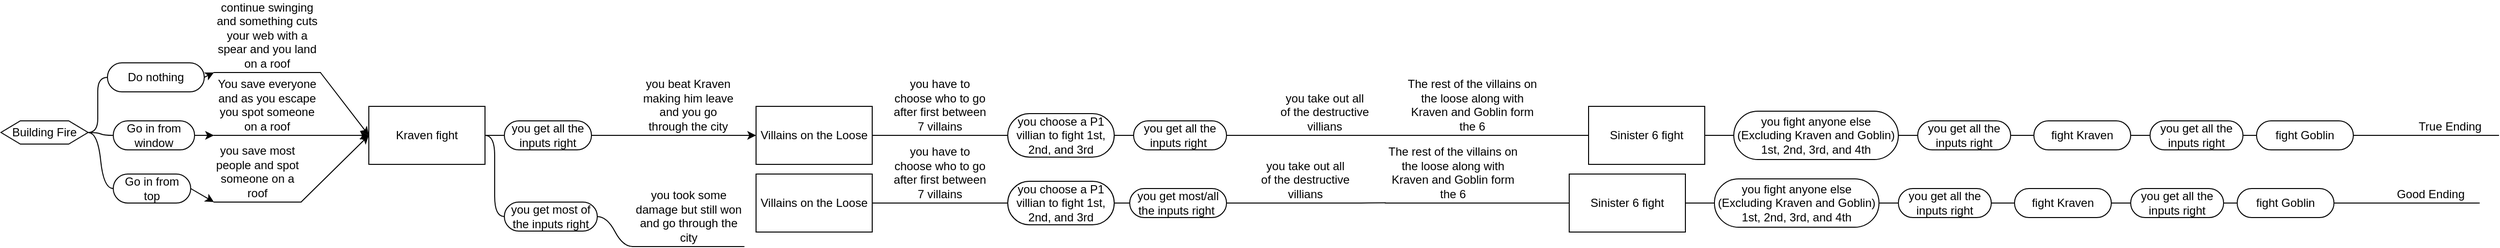 <mxfile version="18.0.1" type="github">
  <diagram id="C5RBs43oDa-KdzZeNtuy" name="Page-1">
    <mxGraphModel dx="1497" dy="316" grid="1" gridSize="10" guides="1" tooltips="1" connect="1" arrows="1" fold="1" page="1" pageScale="1" pageWidth="5000" pageHeight="500" math="0" shadow="0">
      <root>
        <mxCell id="WIyWlLk6GJQsqaUBKTNV-0" />
        <mxCell id="WIyWlLk6GJQsqaUBKTNV-1" parent="WIyWlLk6GJQsqaUBKTNV-0" />
        <mxCell id="rfu-AUAui71PsU8ORFb6-0" value="Building Fire" style="shape=hexagon;perimeter=hexagonPerimeter2;whiteSpace=wrap;html=1;fixedSize=1;" parent="WIyWlLk6GJQsqaUBKTNV-1" vertex="1">
          <mxGeometry y="750" width="90" height="24" as="geometry" />
        </mxCell>
        <mxCell id="rfu-AUAui71PsU8ORFb6-26" value="" style="edgeStyle=none;rounded=0;orthogonalLoop=1;jettySize=auto;html=1;exitX=1;exitY=0.5;exitDx=0;exitDy=0;" parent="WIyWlLk6GJQsqaUBKTNV-1" source="rfu-AUAui71PsU8ORFb6-48" target="rfu-AUAui71PsU8ORFb6-25" edge="1">
          <mxGeometry relative="1" as="geometry">
            <mxPoint x="205.048" y="699.714" as="sourcePoint" />
          </mxGeometry>
        </mxCell>
        <mxCell id="rfu-AUAui71PsU8ORFb6-40" style="edgeStyle=none;rounded=0;orthogonalLoop=1;jettySize=auto;html=1;exitX=1;exitY=1;exitDx=0;exitDy=0;entryX=0;entryY=0.5;entryDx=0;entryDy=0;" parent="WIyWlLk6GJQsqaUBKTNV-1" source="rfu-AUAui71PsU8ORFb6-25" target="rfu-AUAui71PsU8ORFb6-37" edge="1">
          <mxGeometry relative="1" as="geometry" />
        </mxCell>
        <mxCell id="rfu-AUAui71PsU8ORFb6-25" value="continue swinging and something cuts your web with a spear and you land on a roof" style="whiteSpace=wrap;html=1;shape=partialRectangle;top=0;left=0;bottom=1;right=0;points=[[0,1],[1,1]];fillColor=none;align=center;verticalAlign=bottom;routingCenterY=0.5;snapToPoint=1;recursiveResize=0;autosize=1;treeFolding=1;treeMoving=1;newEdgeStyle={&quot;edgeStyle&quot;:&quot;entityRelationEdgeStyle&quot;,&quot;startArrow&quot;:&quot;none&quot;,&quot;endArrow&quot;:&quot;none&quot;,&quot;segment&quot;:10,&quot;curved&quot;:1};" parent="WIyWlLk6GJQsqaUBKTNV-1" vertex="1">
          <mxGeometry x="220" y="630" width="110" height="70" as="geometry" />
        </mxCell>
        <mxCell id="rfu-AUAui71PsU8ORFb6-36" value="" style="edgeStyle=none;rounded=0;orthogonalLoop=1;jettySize=auto;html=1;entryX=0;entryY=0.5;entryDx=0;entryDy=0;" parent="WIyWlLk6GJQsqaUBKTNV-1" source="rfu-AUAui71PsU8ORFb6-31" target="rfu-AUAui71PsU8ORFb6-37" edge="1">
          <mxGeometry relative="1" as="geometry">
            <mxPoint x="380" y="760" as="targetPoint" />
          </mxGeometry>
        </mxCell>
        <mxCell id="rfu-AUAui71PsU8ORFb6-31" value="You save everyone and as you escape you spot someone on a roof" style="whiteSpace=wrap;html=1;shape=partialRectangle;top=0;left=0;bottom=1;right=0;points=[[0,1],[1,1]];fillColor=none;align=center;verticalAlign=bottom;routingCenterY=0.5;snapToPoint=1;recursiveResize=0;autosize=1;treeFolding=1;treeMoving=1;newEdgeStyle={&quot;edgeStyle&quot;:&quot;entityRelationEdgeStyle&quot;,&quot;startArrow&quot;:&quot;none&quot;,&quot;endArrow&quot;:&quot;none&quot;,&quot;segment&quot;:10,&quot;curved&quot;:1};" parent="WIyWlLk6GJQsqaUBKTNV-1" vertex="1">
          <mxGeometry x="220" y="715" width="110" height="50" as="geometry" />
        </mxCell>
        <mxCell id="rfu-AUAui71PsU8ORFb6-41" style="edgeStyle=none;rounded=0;orthogonalLoop=1;jettySize=auto;html=1;exitX=1;exitY=1;exitDx=0;exitDy=0;entryX=0;entryY=0.5;entryDx=0;entryDy=0;" parent="WIyWlLk6GJQsqaUBKTNV-1" source="rfu-AUAui71PsU8ORFb6-33" target="rfu-AUAui71PsU8ORFb6-37" edge="1">
          <mxGeometry relative="1" as="geometry">
            <mxPoint x="370" y="760.0" as="targetPoint" />
          </mxGeometry>
        </mxCell>
        <mxCell id="rfu-AUAui71PsU8ORFb6-33" value="you save most people and spot someone on a roof" style="whiteSpace=wrap;html=1;shape=partialRectangle;top=0;left=0;bottom=1;right=0;points=[[0,1],[1,1]];fillColor=none;align=center;verticalAlign=bottom;routingCenterY=0.5;snapToPoint=1;recursiveResize=0;autosize=1;treeFolding=1;treeMoving=1;newEdgeStyle={&quot;edgeStyle&quot;:&quot;entityRelationEdgeStyle&quot;,&quot;startArrow&quot;:&quot;none&quot;,&quot;endArrow&quot;:&quot;none&quot;,&quot;segment&quot;:10,&quot;curved&quot;:1};" parent="WIyWlLk6GJQsqaUBKTNV-1" vertex="1">
          <mxGeometry x="220" y="774" width="90" height="60" as="geometry" />
        </mxCell>
        <mxCell id="rfu-AUAui71PsU8ORFb6-37" value="Kraven fight" style="rounded=0;whiteSpace=wrap;html=1;" parent="WIyWlLk6GJQsqaUBKTNV-1" vertex="1">
          <mxGeometry x="380" y="735" width="120" height="60" as="geometry" />
        </mxCell>
        <mxCell id="rfu-AUAui71PsU8ORFb6-48" value="Do nothing" style="whiteSpace=wrap;html=1;rounded=1;arcSize=50;align=center;verticalAlign=middle;strokeWidth=1;autosize=1;spacing=4;treeFolding=1;treeMoving=1;newEdgeStyle={&quot;edgeStyle&quot;:&quot;entityRelationEdgeStyle&quot;,&quot;startArrow&quot;:&quot;none&quot;,&quot;endArrow&quot;:&quot;none&quot;,&quot;segment&quot;:10,&quot;curved&quot;:1};" parent="WIyWlLk6GJQsqaUBKTNV-1" vertex="1">
          <mxGeometry x="110" y="690" width="100" height="30" as="geometry" />
        </mxCell>
        <mxCell id="rfu-AUAui71PsU8ORFb6-49" value="" style="edgeStyle=entityRelationEdgeStyle;startArrow=none;endArrow=none;segment=10;curved=1;rounded=0;exitX=1;exitY=0.5;exitDx=0;exitDy=0;" parent="WIyWlLk6GJQsqaUBKTNV-1" source="rfu-AUAui71PsU8ORFb6-0" target="rfu-AUAui71PsU8ORFb6-48" edge="1">
          <mxGeometry relative="1" as="geometry">
            <mxPoint x="100" y="760" as="sourcePoint" />
          </mxGeometry>
        </mxCell>
        <mxCell id="rfu-AUAui71PsU8ORFb6-52" style="edgeStyle=none;rounded=0;orthogonalLoop=1;jettySize=auto;html=1;exitX=1;exitY=0.5;exitDx=0;exitDy=0;entryX=0;entryY=1;entryDx=0;entryDy=0;" parent="WIyWlLk6GJQsqaUBKTNV-1" source="rfu-AUAui71PsU8ORFb6-50" target="rfu-AUAui71PsU8ORFb6-31" edge="1">
          <mxGeometry relative="1" as="geometry" />
        </mxCell>
        <mxCell id="rfu-AUAui71PsU8ORFb6-50" value="Go in from window" style="whiteSpace=wrap;html=1;rounded=1;arcSize=50;align=center;verticalAlign=middle;strokeWidth=1;autosize=1;spacing=4;treeFolding=1;treeMoving=1;newEdgeStyle={&quot;edgeStyle&quot;:&quot;entityRelationEdgeStyle&quot;,&quot;startArrow&quot;:&quot;none&quot;,&quot;endArrow&quot;:&quot;none&quot;,&quot;segment&quot;:10,&quot;curved&quot;:1};" parent="WIyWlLk6GJQsqaUBKTNV-1" vertex="1">
          <mxGeometry x="116" y="750" width="84" height="30" as="geometry" />
        </mxCell>
        <mxCell id="rfu-AUAui71PsU8ORFb6-51" value="" style="edgeStyle=entityRelationEdgeStyle;startArrow=none;endArrow=none;segment=10;curved=1;rounded=0;exitX=1;exitY=0.5;exitDx=0;exitDy=0;" parent="WIyWlLk6GJQsqaUBKTNV-1" source="rfu-AUAui71PsU8ORFb6-0" target="rfu-AUAui71PsU8ORFb6-50" edge="1">
          <mxGeometry relative="1" as="geometry">
            <mxPoint x="100" y="770" as="sourcePoint" />
          </mxGeometry>
        </mxCell>
        <mxCell id="rfu-AUAui71PsU8ORFb6-56" style="edgeStyle=none;rounded=0;orthogonalLoop=1;jettySize=auto;html=1;exitX=1;exitY=0.5;exitDx=0;exitDy=0;entryX=0;entryY=1;entryDx=0;entryDy=0;" parent="WIyWlLk6GJQsqaUBKTNV-1" source="rfu-AUAui71PsU8ORFb6-53" target="rfu-AUAui71PsU8ORFb6-33" edge="1">
          <mxGeometry relative="1" as="geometry" />
        </mxCell>
        <mxCell id="rfu-AUAui71PsU8ORFb6-53" value="Go in from top" style="whiteSpace=wrap;html=1;rounded=1;arcSize=50;align=center;verticalAlign=middle;strokeWidth=1;autosize=1;spacing=4;treeFolding=1;treeMoving=1;newEdgeStyle={&quot;edgeStyle&quot;:&quot;entityRelationEdgeStyle&quot;,&quot;startArrow&quot;:&quot;none&quot;,&quot;endArrow&quot;:&quot;none&quot;,&quot;segment&quot;:10,&quot;curved&quot;:1};" parent="WIyWlLk6GJQsqaUBKTNV-1" vertex="1">
          <mxGeometry x="116" y="805" width="80" height="30" as="geometry" />
        </mxCell>
        <mxCell id="rfu-AUAui71PsU8ORFb6-54" value="" style="edgeStyle=entityRelationEdgeStyle;startArrow=none;endArrow=none;segment=10;curved=1;rounded=0;exitX=1;exitY=0.5;exitDx=0;exitDy=0;" parent="WIyWlLk6GJQsqaUBKTNV-1" source="rfu-AUAui71PsU8ORFb6-0" target="rfu-AUAui71PsU8ORFb6-53" edge="1">
          <mxGeometry relative="1" as="geometry">
            <mxPoint x="90" y="840" as="sourcePoint" />
          </mxGeometry>
        </mxCell>
        <mxCell id="rfu-AUAui71PsU8ORFb6-57" value="you get all the inputs right" style="whiteSpace=wrap;html=1;rounded=1;arcSize=50;align=center;verticalAlign=middle;strokeWidth=1;autosize=1;spacing=4;treeFolding=1;treeMoving=1;newEdgeStyle={&quot;edgeStyle&quot;:&quot;entityRelationEdgeStyle&quot;,&quot;startArrow&quot;:&quot;none&quot;,&quot;endArrow&quot;:&quot;none&quot;,&quot;segment&quot;:10,&quot;curved&quot;:1};" parent="WIyWlLk6GJQsqaUBKTNV-1" vertex="1">
          <mxGeometry x="520" y="750" width="90" height="30" as="geometry" />
        </mxCell>
        <mxCell id="rfu-AUAui71PsU8ORFb6-58" value="" style="edgeStyle=entityRelationEdgeStyle;startArrow=none;endArrow=none;segment=10;curved=1;rounded=0;exitX=1;exitY=0.5;exitDx=0;exitDy=0;" parent="WIyWlLk6GJQsqaUBKTNV-1" source="rfu-AUAui71PsU8ORFb6-37" target="rfu-AUAui71PsU8ORFb6-57" edge="1">
          <mxGeometry relative="1" as="geometry">
            <mxPoint x="530" y="755" as="sourcePoint" />
          </mxGeometry>
        </mxCell>
        <mxCell id="rfu-AUAui71PsU8ORFb6-62" style="edgeStyle=none;rounded=0;orthogonalLoop=1;jettySize=auto;html=1;exitX=1;exitY=1;exitDx=0;exitDy=0;entryX=0;entryY=0.5;entryDx=0;entryDy=0;" parent="WIyWlLk6GJQsqaUBKTNV-1" source="rfu-AUAui71PsU8ORFb6-59" target="rfu-AUAui71PsU8ORFb6-61" edge="1">
          <mxGeometry relative="1" as="geometry" />
        </mxCell>
        <mxCell id="rfu-AUAui71PsU8ORFb6-59" value="you beat Kraven making him leave and you go through the city" style="whiteSpace=wrap;html=1;shape=partialRectangle;top=0;left=0;bottom=1;right=0;points=[[0,1],[1,1]];fillColor=none;align=center;verticalAlign=bottom;routingCenterY=0.5;snapToPoint=1;recursiveResize=0;autosize=1;treeFolding=1;treeMoving=1;newEdgeStyle={&quot;edgeStyle&quot;:&quot;entityRelationEdgeStyle&quot;,&quot;startArrow&quot;:&quot;none&quot;,&quot;endArrow&quot;:&quot;none&quot;,&quot;segment&quot;:10,&quot;curved&quot;:1};" parent="WIyWlLk6GJQsqaUBKTNV-1" vertex="1">
          <mxGeometry x="660" y="710" width="100" height="55" as="geometry" />
        </mxCell>
        <mxCell id="rfu-AUAui71PsU8ORFb6-60" value="" style="edgeStyle=entityRelationEdgeStyle;startArrow=none;endArrow=none;segment=10;curved=1;rounded=0;exitX=1;exitY=0.5;exitDx=0;exitDy=0;" parent="WIyWlLk6GJQsqaUBKTNV-1" source="rfu-AUAui71PsU8ORFb6-57" target="rfu-AUAui71PsU8ORFb6-59" edge="1">
          <mxGeometry relative="1" as="geometry">
            <mxPoint x="600.0" y="752.5" as="sourcePoint" />
          </mxGeometry>
        </mxCell>
        <mxCell id="rfu-AUAui71PsU8ORFb6-61" value="Villains on the Loose" style="rounded=0;whiteSpace=wrap;html=1;" parent="WIyWlLk6GJQsqaUBKTNV-1" vertex="1">
          <mxGeometry x="780" y="735" width="120" height="60" as="geometry" />
        </mxCell>
        <mxCell id="rfu-AUAui71PsU8ORFb6-69" value="you have to choose who to go after first between 7 villains" style="whiteSpace=wrap;html=1;shape=partialRectangle;top=0;left=0;bottom=1;right=0;points=[[0,1],[1,1]];fillColor=none;align=center;verticalAlign=bottom;routingCenterY=0.5;snapToPoint=1;recursiveResize=0;autosize=1;treeFolding=1;treeMoving=1;newEdgeStyle={&quot;edgeStyle&quot;:&quot;entityRelationEdgeStyle&quot;,&quot;startArrow&quot;:&quot;none&quot;,&quot;endArrow&quot;:&quot;none&quot;,&quot;segment&quot;:10,&quot;curved&quot;:1};" parent="WIyWlLk6GJQsqaUBKTNV-1" vertex="1">
          <mxGeometry x="920" y="745" width="100" height="20" as="geometry" />
        </mxCell>
        <mxCell id="rfu-AUAui71PsU8ORFb6-70" value="" style="edgeStyle=entityRelationEdgeStyle;startArrow=none;endArrow=none;segment=10;curved=1;rounded=0;exitX=1;exitY=0.5;exitDx=0;exitDy=0;" parent="WIyWlLk6GJQsqaUBKTNV-1" source="rfu-AUAui71PsU8ORFb6-61" target="rfu-AUAui71PsU8ORFb6-69" edge="1">
          <mxGeometry relative="1" as="geometry">
            <mxPoint x="920" y="774" as="sourcePoint" />
          </mxGeometry>
        </mxCell>
        <mxCell id="BueyhhjLLdr9ve4zT7Hy-0" value="you choose a P1 villian to fight 1st, 2nd, and 3rd" style="whiteSpace=wrap;html=1;rounded=1;arcSize=50;align=center;verticalAlign=middle;strokeWidth=1;autosize=1;spacing=4;treeFolding=1;treeMoving=1;newEdgeStyle={&quot;edgeStyle&quot;:&quot;entityRelationEdgeStyle&quot;,&quot;startArrow&quot;:&quot;none&quot;,&quot;endArrow&quot;:&quot;none&quot;,&quot;segment&quot;:10,&quot;curved&quot;:1};" vertex="1" parent="WIyWlLk6GJQsqaUBKTNV-1">
          <mxGeometry x="1040" y="742.5" width="110" height="45" as="geometry" />
        </mxCell>
        <mxCell id="BueyhhjLLdr9ve4zT7Hy-1" value="" style="edgeStyle=entityRelationEdgeStyle;startArrow=none;endArrow=none;segment=10;curved=1;rounded=0;exitX=1;exitY=1;exitDx=0;exitDy=0;" edge="1" target="BueyhhjLLdr9ve4zT7Hy-0" parent="WIyWlLk6GJQsqaUBKTNV-1" source="rfu-AUAui71PsU8ORFb6-69">
          <mxGeometry relative="1" as="geometry">
            <mxPoint x="1040" y="765" as="sourcePoint" />
          </mxGeometry>
        </mxCell>
        <mxCell id="BueyhhjLLdr9ve4zT7Hy-2" value="you get all the inputs right&amp;nbsp;" style="whiteSpace=wrap;html=1;rounded=1;arcSize=50;align=center;verticalAlign=middle;strokeWidth=1;autosize=1;spacing=4;treeFolding=1;treeMoving=1;newEdgeStyle={&quot;edgeStyle&quot;:&quot;entityRelationEdgeStyle&quot;,&quot;startArrow&quot;:&quot;none&quot;,&quot;endArrow&quot;:&quot;none&quot;,&quot;segment&quot;:10,&quot;curved&quot;:1};" vertex="1" parent="WIyWlLk6GJQsqaUBKTNV-1">
          <mxGeometry x="1170" y="750" width="96" height="30" as="geometry" />
        </mxCell>
        <mxCell id="BueyhhjLLdr9ve4zT7Hy-3" value="" style="edgeStyle=entityRelationEdgeStyle;startArrow=none;endArrow=none;segment=10;curved=1;rounded=0;exitX=1;exitY=0.5;exitDx=0;exitDy=0;" edge="1" target="BueyhhjLLdr9ve4zT7Hy-2" parent="WIyWlLk6GJQsqaUBKTNV-1" source="BueyhhjLLdr9ve4zT7Hy-0">
          <mxGeometry relative="1" as="geometry">
            <mxPoint x="1290" y="800" as="sourcePoint" />
          </mxGeometry>
        </mxCell>
        <mxCell id="BueyhhjLLdr9ve4zT7Hy-13" value="you take out all of the destructive villians" style="whiteSpace=wrap;html=1;shape=partialRectangle;top=0;left=0;bottom=1;right=0;points=[[0,1],[1,1]];fillColor=none;align=center;verticalAlign=bottom;routingCenterY=0.5;snapToPoint=1;recursiveResize=0;autosize=1;treeFolding=1;treeMoving=1;newEdgeStyle={&quot;edgeStyle&quot;:&quot;entityRelationEdgeStyle&quot;,&quot;startArrow&quot;:&quot;none&quot;,&quot;endArrow&quot;:&quot;none&quot;,&quot;segment&quot;:10,&quot;curved&quot;:1};" vertex="1" parent="WIyWlLk6GJQsqaUBKTNV-1">
          <mxGeometry x="1320" y="745" width="95" height="20" as="geometry" />
        </mxCell>
        <mxCell id="BueyhhjLLdr9ve4zT7Hy-14" value="" style="edgeStyle=entityRelationEdgeStyle;startArrow=none;endArrow=none;segment=10;curved=1;rounded=0;exitX=1;exitY=0.5;exitDx=0;exitDy=0;" edge="1" target="BueyhhjLLdr9ve4zT7Hy-13" parent="WIyWlLk6GJQsqaUBKTNV-1" source="BueyhhjLLdr9ve4zT7Hy-2">
          <mxGeometry relative="1" as="geometry">
            <mxPoint x="1746" y="765" as="sourcePoint" />
          </mxGeometry>
        </mxCell>
        <mxCell id="BueyhhjLLdr9ve4zT7Hy-24" value="Sinister 6 fight" style="rounded=0;whiteSpace=wrap;html=1;" vertex="1" parent="WIyWlLk6GJQsqaUBKTNV-1">
          <mxGeometry x="1640" y="735" width="120" height="60" as="geometry" />
        </mxCell>
        <mxCell id="BueyhhjLLdr9ve4zT7Hy-25" value="The rest of the villains on the loose along with Kraven and Goblin form the 6" style="whiteSpace=wrap;html=1;shape=partialRectangle;top=0;left=0;bottom=1;right=0;points=[[0,1],[1,1]];fillColor=none;align=center;verticalAlign=bottom;routingCenterY=0.5;snapToPoint=1;recursiveResize=0;autosize=1;treeFolding=1;treeMoving=1;newEdgeStyle={&quot;edgeStyle&quot;:&quot;entityRelationEdgeStyle&quot;,&quot;startArrow&quot;:&quot;none&quot;,&quot;endArrow&quot;:&quot;none&quot;,&quot;segment&quot;:10,&quot;curved&quot;:1};" vertex="1" parent="WIyWlLk6GJQsqaUBKTNV-1">
          <mxGeometry x="1450" y="705" width="140" height="60" as="geometry" />
        </mxCell>
        <mxCell id="BueyhhjLLdr9ve4zT7Hy-26" value="" style="edgeStyle=entityRelationEdgeStyle;startArrow=none;endArrow=none;segment=10;curved=1;rounded=0;exitX=1;exitY=1;exitDx=0;exitDy=0;" edge="1" target="BueyhhjLLdr9ve4zT7Hy-25" parent="WIyWlLk6GJQsqaUBKTNV-1" source="BueyhhjLLdr9ve4zT7Hy-13">
          <mxGeometry relative="1" as="geometry">
            <mxPoint x="1890" y="760" as="sourcePoint" />
          </mxGeometry>
        </mxCell>
        <mxCell id="BueyhhjLLdr9ve4zT7Hy-29" value="" style="endArrow=none;html=1;rounded=0;exitX=1;exitY=1;exitDx=0;exitDy=0;entryX=0;entryY=0.5;entryDx=0;entryDy=0;" edge="1" parent="WIyWlLk6GJQsqaUBKTNV-1" source="BueyhhjLLdr9ve4zT7Hy-25" target="BueyhhjLLdr9ve4zT7Hy-24">
          <mxGeometry width="50" height="50" relative="1" as="geometry">
            <mxPoint x="2050" y="780" as="sourcePoint" />
            <mxPoint x="2100" y="730" as="targetPoint" />
          </mxGeometry>
        </mxCell>
        <mxCell id="BueyhhjLLdr9ve4zT7Hy-59" value="you get most of the inputs right" style="whiteSpace=wrap;html=1;rounded=1;arcSize=50;align=center;verticalAlign=middle;strokeWidth=1;autosize=1;spacing=4;treeFolding=1;treeMoving=1;newEdgeStyle={&quot;edgeStyle&quot;:&quot;entityRelationEdgeStyle&quot;,&quot;startArrow&quot;:&quot;none&quot;,&quot;endArrow&quot;:&quot;none&quot;,&quot;segment&quot;:10,&quot;curved&quot;:1};" vertex="1" parent="WIyWlLk6GJQsqaUBKTNV-1">
          <mxGeometry x="520" y="834" width="96" height="30" as="geometry" />
        </mxCell>
        <mxCell id="BueyhhjLLdr9ve4zT7Hy-60" value="" style="edgeStyle=entityRelationEdgeStyle;startArrow=none;endArrow=none;segment=10;curved=1;rounded=0;exitX=1;exitY=0.5;exitDx=0;exitDy=0;" edge="1" target="BueyhhjLLdr9ve4zT7Hy-59" parent="WIyWlLk6GJQsqaUBKTNV-1" source="rfu-AUAui71PsU8ORFb6-37">
          <mxGeometry relative="1" as="geometry">
            <mxPoint x="420" y="910" as="sourcePoint" />
          </mxGeometry>
        </mxCell>
        <mxCell id="BueyhhjLLdr9ve4zT7Hy-61" value="you took some damage but still won and go through the city" style="whiteSpace=wrap;html=1;shape=partialRectangle;top=0;left=0;bottom=1;right=0;points=[[0,1],[1,1]];fillColor=none;align=center;verticalAlign=bottom;routingCenterY=0.5;snapToPoint=1;recursiveResize=0;autosize=1;treeFolding=1;treeMoving=1;newEdgeStyle={&quot;edgeStyle&quot;:&quot;entityRelationEdgeStyle&quot;,&quot;startArrow&quot;:&quot;none&quot;,&quot;endArrow&quot;:&quot;none&quot;,&quot;segment&quot;:10,&quot;curved&quot;:1};" vertex="1" parent="WIyWlLk6GJQsqaUBKTNV-1">
          <mxGeometry x="652.5" y="820" width="115" height="60" as="geometry" />
        </mxCell>
        <mxCell id="BueyhhjLLdr9ve4zT7Hy-62" value="" style="edgeStyle=entityRelationEdgeStyle;startArrow=none;endArrow=none;segment=10;curved=1;rounded=0;exitX=1;exitY=0.5;exitDx=0;exitDy=0;" edge="1" target="BueyhhjLLdr9ve4zT7Hy-61" parent="WIyWlLk6GJQsqaUBKTNV-1" source="BueyhhjLLdr9ve4zT7Hy-59">
          <mxGeometry relative="1" as="geometry">
            <mxPoint x="420" y="890" as="sourcePoint" />
          </mxGeometry>
        </mxCell>
        <mxCell id="BueyhhjLLdr9ve4zT7Hy-73" value="Villains on the Loose" style="rounded=0;whiteSpace=wrap;html=1;" vertex="1" parent="WIyWlLk6GJQsqaUBKTNV-1">
          <mxGeometry x="780" y="805" width="120" height="60" as="geometry" />
        </mxCell>
        <mxCell id="BueyhhjLLdr9ve4zT7Hy-74" value="you have to choose who to go after first between 7 villains" style="whiteSpace=wrap;html=1;shape=partialRectangle;top=0;left=0;bottom=1;right=0;points=[[0,1],[1,1]];fillColor=none;align=center;verticalAlign=bottom;routingCenterY=0.5;snapToPoint=1;recursiveResize=0;autosize=1;treeFolding=1;treeMoving=1;newEdgeStyle={&quot;edgeStyle&quot;:&quot;entityRelationEdgeStyle&quot;,&quot;startArrow&quot;:&quot;none&quot;,&quot;endArrow&quot;:&quot;none&quot;,&quot;segment&quot;:10,&quot;curved&quot;:1};" vertex="1" parent="WIyWlLk6GJQsqaUBKTNV-1">
          <mxGeometry x="920" y="815" width="100" height="20" as="geometry" />
        </mxCell>
        <mxCell id="BueyhhjLLdr9ve4zT7Hy-75" value="" style="edgeStyle=entityRelationEdgeStyle;startArrow=none;endArrow=none;segment=10;curved=1;rounded=0;exitX=1;exitY=0.5;exitDx=0;exitDy=0;" edge="1" parent="WIyWlLk6GJQsqaUBKTNV-1" source="BueyhhjLLdr9ve4zT7Hy-73" target="BueyhhjLLdr9ve4zT7Hy-74">
          <mxGeometry relative="1" as="geometry">
            <mxPoint x="920" y="844" as="sourcePoint" />
          </mxGeometry>
        </mxCell>
        <mxCell id="BueyhhjLLdr9ve4zT7Hy-76" value="you choose a P1 villian to fight 1st, 2nd, and 3rd" style="whiteSpace=wrap;html=1;rounded=1;arcSize=50;align=center;verticalAlign=middle;strokeWidth=1;autosize=1;spacing=4;treeFolding=1;treeMoving=1;newEdgeStyle={&quot;edgeStyle&quot;:&quot;entityRelationEdgeStyle&quot;,&quot;startArrow&quot;:&quot;none&quot;,&quot;endArrow&quot;:&quot;none&quot;,&quot;segment&quot;:10,&quot;curved&quot;:1};" vertex="1" parent="WIyWlLk6GJQsqaUBKTNV-1">
          <mxGeometry x="1040" y="812.5" width="110" height="45" as="geometry" />
        </mxCell>
        <mxCell id="BueyhhjLLdr9ve4zT7Hy-77" value="" style="edgeStyle=entityRelationEdgeStyle;startArrow=none;endArrow=none;segment=10;curved=1;rounded=0;exitX=1;exitY=1;exitDx=0;exitDy=0;" edge="1" parent="WIyWlLk6GJQsqaUBKTNV-1" source="BueyhhjLLdr9ve4zT7Hy-74" target="BueyhhjLLdr9ve4zT7Hy-76">
          <mxGeometry relative="1" as="geometry">
            <mxPoint x="1040" y="835" as="sourcePoint" />
          </mxGeometry>
        </mxCell>
        <mxCell id="BueyhhjLLdr9ve4zT7Hy-78" value="you get most/all the inputs right&amp;nbsp;" style="whiteSpace=wrap;html=1;rounded=1;arcSize=50;align=center;verticalAlign=middle;strokeWidth=1;autosize=1;spacing=4;treeFolding=1;treeMoving=1;newEdgeStyle={&quot;edgeStyle&quot;:&quot;entityRelationEdgeStyle&quot;,&quot;startArrow&quot;:&quot;none&quot;,&quot;endArrow&quot;:&quot;none&quot;,&quot;segment&quot;:10,&quot;curved&quot;:1};" vertex="1" parent="WIyWlLk6GJQsqaUBKTNV-1">
          <mxGeometry x="1166" y="820" width="100" height="30" as="geometry" />
        </mxCell>
        <mxCell id="BueyhhjLLdr9ve4zT7Hy-79" value="" style="edgeStyle=entityRelationEdgeStyle;startArrow=none;endArrow=none;segment=10;curved=1;rounded=0;exitX=1;exitY=0.5;exitDx=0;exitDy=0;" edge="1" parent="WIyWlLk6GJQsqaUBKTNV-1" source="BueyhhjLLdr9ve4zT7Hy-76" target="BueyhhjLLdr9ve4zT7Hy-78">
          <mxGeometry relative="1" as="geometry">
            <mxPoint x="1290" y="870" as="sourcePoint" />
          </mxGeometry>
        </mxCell>
        <mxCell id="BueyhhjLLdr9ve4zT7Hy-80" value="you fight anyone else (Excluding Kraven and Goblin) 1st, 2nd, 3rd, and 4th" style="whiteSpace=wrap;html=1;rounded=1;arcSize=50;align=center;verticalAlign=middle;strokeWidth=1;autosize=1;spacing=4;treeFolding=1;treeMoving=1;newEdgeStyle={&quot;edgeStyle&quot;:&quot;entityRelationEdgeStyle&quot;,&quot;startArrow&quot;:&quot;none&quot;,&quot;endArrow&quot;:&quot;none&quot;,&quot;segment&quot;:10,&quot;curved&quot;:1};" vertex="1" parent="WIyWlLk6GJQsqaUBKTNV-1">
          <mxGeometry x="1790" y="740" width="170" height="50" as="geometry" />
        </mxCell>
        <mxCell id="BueyhhjLLdr9ve4zT7Hy-81" value="" style="edgeStyle=entityRelationEdgeStyle;startArrow=none;endArrow=none;segment=10;curved=1;rounded=0;exitX=1;exitY=0.5;exitDx=0;exitDy=0;" edge="1" target="BueyhhjLLdr9ve4zT7Hy-80" parent="WIyWlLk6GJQsqaUBKTNV-1" source="BueyhhjLLdr9ve4zT7Hy-24">
          <mxGeometry relative="1" as="geometry">
            <mxPoint x="1820" y="774" as="sourcePoint" />
          </mxGeometry>
        </mxCell>
        <mxCell id="BueyhhjLLdr9ve4zT7Hy-82" value="you get all the inputs right" style="whiteSpace=wrap;html=1;rounded=1;arcSize=50;align=center;verticalAlign=middle;strokeWidth=1;autosize=1;spacing=4;treeFolding=1;treeMoving=1;newEdgeStyle={&quot;edgeStyle&quot;:&quot;entityRelationEdgeStyle&quot;,&quot;startArrow&quot;:&quot;none&quot;,&quot;endArrow&quot;:&quot;none&quot;,&quot;segment&quot;:10,&quot;curved&quot;:1};" vertex="1" parent="WIyWlLk6GJQsqaUBKTNV-1">
          <mxGeometry x="1980" y="750" width="96" height="30" as="geometry" />
        </mxCell>
        <mxCell id="BueyhhjLLdr9ve4zT7Hy-83" value="" style="edgeStyle=entityRelationEdgeStyle;startArrow=none;endArrow=none;segment=10;curved=1;rounded=0;exitX=1;exitY=0.5;exitDx=0;exitDy=0;" edge="1" target="BueyhhjLLdr9ve4zT7Hy-82" parent="WIyWlLk6GJQsqaUBKTNV-1" source="BueyhhjLLdr9ve4zT7Hy-80">
          <mxGeometry relative="1" as="geometry">
            <mxPoint x="2040" y="770" as="sourcePoint" />
          </mxGeometry>
        </mxCell>
        <mxCell id="BueyhhjLLdr9ve4zT7Hy-85" value="fight Kraven" style="whiteSpace=wrap;html=1;rounded=1;arcSize=50;align=center;verticalAlign=middle;strokeWidth=1;autosize=1;spacing=4;treeFolding=1;treeMoving=1;newEdgeStyle={&quot;edgeStyle&quot;:&quot;entityRelationEdgeStyle&quot;,&quot;startArrow&quot;:&quot;none&quot;,&quot;endArrow&quot;:&quot;none&quot;,&quot;segment&quot;:10,&quot;curved&quot;:1};" vertex="1" parent="WIyWlLk6GJQsqaUBKTNV-1">
          <mxGeometry x="2100" y="750" width="100" height="30" as="geometry" />
        </mxCell>
        <mxCell id="BueyhhjLLdr9ve4zT7Hy-86" value="" style="edgeStyle=entityRelationEdgeStyle;startArrow=none;endArrow=none;segment=10;curved=1;rounded=0;exitX=1;exitY=0.5;exitDx=0;exitDy=0;" edge="1" target="BueyhhjLLdr9ve4zT7Hy-85" parent="WIyWlLk6GJQsqaUBKTNV-1" source="BueyhhjLLdr9ve4zT7Hy-82">
          <mxGeometry relative="1" as="geometry">
            <mxPoint x="2140" y="930" as="sourcePoint" />
          </mxGeometry>
        </mxCell>
        <mxCell id="BueyhhjLLdr9ve4zT7Hy-87" value="you get all the inputs right" style="whiteSpace=wrap;html=1;rounded=1;arcSize=50;align=center;verticalAlign=middle;strokeWidth=1;autosize=1;spacing=4;treeFolding=1;treeMoving=1;newEdgeStyle={&quot;edgeStyle&quot;:&quot;entityRelationEdgeStyle&quot;,&quot;startArrow&quot;:&quot;none&quot;,&quot;endArrow&quot;:&quot;none&quot;,&quot;segment&quot;:10,&quot;curved&quot;:1};" vertex="1" parent="WIyWlLk6GJQsqaUBKTNV-1">
          <mxGeometry x="2220" y="750" width="96" height="30" as="geometry" />
        </mxCell>
        <mxCell id="BueyhhjLLdr9ve4zT7Hy-88" value="" style="endArrow=none;html=1;rounded=0;entryX=0;entryY=0.5;entryDx=0;entryDy=0;exitX=1;exitY=0.5;exitDx=0;exitDy=0;" edge="1" parent="WIyWlLk6GJQsqaUBKTNV-1" source="BueyhhjLLdr9ve4zT7Hy-85" target="BueyhhjLLdr9ve4zT7Hy-87">
          <mxGeometry width="50" height="50" relative="1" as="geometry">
            <mxPoint x="2210" y="930" as="sourcePoint" />
            <mxPoint x="2260" y="880" as="targetPoint" />
          </mxGeometry>
        </mxCell>
        <mxCell id="BueyhhjLLdr9ve4zT7Hy-90" value="fight Goblin" style="whiteSpace=wrap;html=1;rounded=1;arcSize=50;align=center;verticalAlign=middle;strokeWidth=1;autosize=1;spacing=4;treeFolding=1;treeMoving=1;newEdgeStyle={&quot;edgeStyle&quot;:&quot;entityRelationEdgeStyle&quot;,&quot;startArrow&quot;:&quot;none&quot;,&quot;endArrow&quot;:&quot;none&quot;,&quot;segment&quot;:10,&quot;curved&quot;:1};" vertex="1" parent="WIyWlLk6GJQsqaUBKTNV-1">
          <mxGeometry x="2330" y="750" width="100" height="30" as="geometry" />
        </mxCell>
        <mxCell id="BueyhhjLLdr9ve4zT7Hy-91" value="" style="edgeStyle=entityRelationEdgeStyle;startArrow=none;endArrow=none;segment=10;curved=1;rounded=0;exitX=1;exitY=0.5;exitDx=0;exitDy=0;" edge="1" target="BueyhhjLLdr9ve4zT7Hy-90" parent="WIyWlLk6GJQsqaUBKTNV-1" source="BueyhhjLLdr9ve4zT7Hy-87">
          <mxGeometry relative="1" as="geometry">
            <mxPoint x="2320" y="760" as="sourcePoint" />
          </mxGeometry>
        </mxCell>
        <mxCell id="BueyhhjLLdr9ve4zT7Hy-92" value="True Ending" style="whiteSpace=wrap;html=1;shape=partialRectangle;top=0;left=0;bottom=1;right=0;points=[[0,1],[1,1]];fillColor=none;align=center;verticalAlign=bottom;routingCenterY=0.5;snapToPoint=1;recursiveResize=0;autosize=1;treeFolding=1;treeMoving=1;newEdgeStyle={&quot;edgeStyle&quot;:&quot;entityRelationEdgeStyle&quot;,&quot;startArrow&quot;:&quot;none&quot;,&quot;endArrow&quot;:&quot;none&quot;,&quot;segment&quot;:10,&quot;curved&quot;:1};" vertex="1" parent="WIyWlLk6GJQsqaUBKTNV-1">
          <mxGeometry x="2480" y="745" width="100" height="20" as="geometry" />
        </mxCell>
        <mxCell id="BueyhhjLLdr9ve4zT7Hy-93" value="" style="edgeStyle=entityRelationEdgeStyle;startArrow=none;endArrow=none;segment=10;curved=1;rounded=0;exitX=1;exitY=0.5;exitDx=0;exitDy=0;" edge="1" target="BueyhhjLLdr9ve4zT7Hy-92" parent="WIyWlLk6GJQsqaUBKTNV-1" source="BueyhhjLLdr9ve4zT7Hy-90">
          <mxGeometry relative="1" as="geometry">
            <mxPoint x="2130" y="930" as="sourcePoint" />
          </mxGeometry>
        </mxCell>
        <mxCell id="BueyhhjLLdr9ve4zT7Hy-94" value="you take out all of the destructive villians" style="whiteSpace=wrap;html=1;shape=partialRectangle;top=0;left=0;bottom=1;right=0;points=[[0,1],[1,1]];fillColor=none;align=center;verticalAlign=bottom;routingCenterY=0.5;snapToPoint=1;recursiveResize=0;autosize=1;treeFolding=1;treeMoving=1;newEdgeStyle={&quot;edgeStyle&quot;:&quot;entityRelationEdgeStyle&quot;,&quot;startArrow&quot;:&quot;none&quot;,&quot;endArrow&quot;:&quot;none&quot;,&quot;segment&quot;:10,&quot;curved&quot;:1};" vertex="1" parent="WIyWlLk6GJQsqaUBKTNV-1">
          <mxGeometry x="1300" y="815" width="95" height="20" as="geometry" />
        </mxCell>
        <mxCell id="BueyhhjLLdr9ve4zT7Hy-95" value="Sinister 6 fight" style="rounded=0;whiteSpace=wrap;html=1;" vertex="1" parent="WIyWlLk6GJQsqaUBKTNV-1">
          <mxGeometry x="1620" y="805" width="120" height="60" as="geometry" />
        </mxCell>
        <mxCell id="BueyhhjLLdr9ve4zT7Hy-96" value="The rest of the villains on the loose along with Kraven and Goblin form the 6" style="whiteSpace=wrap;html=1;shape=partialRectangle;top=0;left=0;bottom=1;right=0;points=[[0,1],[1,1]];fillColor=none;align=center;verticalAlign=bottom;routingCenterY=0.5;snapToPoint=1;recursiveResize=0;autosize=1;treeFolding=1;treeMoving=1;newEdgeStyle={&quot;edgeStyle&quot;:&quot;entityRelationEdgeStyle&quot;,&quot;startArrow&quot;:&quot;none&quot;,&quot;endArrow&quot;:&quot;none&quot;,&quot;segment&quot;:10,&quot;curved&quot;:1};" vertex="1" parent="WIyWlLk6GJQsqaUBKTNV-1">
          <mxGeometry x="1430" y="775" width="140" height="60" as="geometry" />
        </mxCell>
        <mxCell id="BueyhhjLLdr9ve4zT7Hy-97" value="" style="edgeStyle=entityRelationEdgeStyle;startArrow=none;endArrow=none;segment=10;curved=1;rounded=0;exitX=1;exitY=1;exitDx=0;exitDy=0;" edge="1" parent="WIyWlLk6GJQsqaUBKTNV-1" source="BueyhhjLLdr9ve4zT7Hy-94">
          <mxGeometry relative="1" as="geometry">
            <mxPoint x="1870" y="830" as="sourcePoint" />
            <mxPoint x="1430.368" y="834.789" as="targetPoint" />
          </mxGeometry>
        </mxCell>
        <mxCell id="BueyhhjLLdr9ve4zT7Hy-98" value="" style="endArrow=none;html=1;rounded=0;exitX=1;exitY=1;exitDx=0;exitDy=0;entryX=0;entryY=0.5;entryDx=0;entryDy=0;" edge="1" parent="WIyWlLk6GJQsqaUBKTNV-1" target="BueyhhjLLdr9ve4zT7Hy-95">
          <mxGeometry width="50" height="50" relative="1" as="geometry">
            <mxPoint x="1570.0" y="835" as="sourcePoint" />
            <mxPoint x="2080" y="800" as="targetPoint" />
          </mxGeometry>
        </mxCell>
        <mxCell id="BueyhhjLLdr9ve4zT7Hy-99" value="you fight anyone else (Excluding Kraven and Goblin) 1st, 2nd, 3rd, and 4th" style="whiteSpace=wrap;html=1;rounded=1;arcSize=50;align=center;verticalAlign=middle;strokeWidth=1;autosize=1;spacing=4;treeFolding=1;treeMoving=1;newEdgeStyle={&quot;edgeStyle&quot;:&quot;entityRelationEdgeStyle&quot;,&quot;startArrow&quot;:&quot;none&quot;,&quot;endArrow&quot;:&quot;none&quot;,&quot;segment&quot;:10,&quot;curved&quot;:1};" vertex="1" parent="WIyWlLk6GJQsqaUBKTNV-1">
          <mxGeometry x="1770" y="810" width="170" height="50" as="geometry" />
        </mxCell>
        <mxCell id="BueyhhjLLdr9ve4zT7Hy-100" value="" style="edgeStyle=entityRelationEdgeStyle;startArrow=none;endArrow=none;segment=10;curved=1;rounded=0;exitX=1;exitY=0.5;exitDx=0;exitDy=0;" edge="1" parent="WIyWlLk6GJQsqaUBKTNV-1" source="BueyhhjLLdr9ve4zT7Hy-95" target="BueyhhjLLdr9ve4zT7Hy-99">
          <mxGeometry relative="1" as="geometry">
            <mxPoint x="1800" y="844" as="sourcePoint" />
          </mxGeometry>
        </mxCell>
        <mxCell id="BueyhhjLLdr9ve4zT7Hy-101" value="you get all the inputs right" style="whiteSpace=wrap;html=1;rounded=1;arcSize=50;align=center;verticalAlign=middle;strokeWidth=1;autosize=1;spacing=4;treeFolding=1;treeMoving=1;newEdgeStyle={&quot;edgeStyle&quot;:&quot;entityRelationEdgeStyle&quot;,&quot;startArrow&quot;:&quot;none&quot;,&quot;endArrow&quot;:&quot;none&quot;,&quot;segment&quot;:10,&quot;curved&quot;:1};" vertex="1" parent="WIyWlLk6GJQsqaUBKTNV-1">
          <mxGeometry x="1960" y="820" width="96" height="30" as="geometry" />
        </mxCell>
        <mxCell id="BueyhhjLLdr9ve4zT7Hy-102" value="" style="edgeStyle=entityRelationEdgeStyle;startArrow=none;endArrow=none;segment=10;curved=1;rounded=0;exitX=1;exitY=0.5;exitDx=0;exitDy=0;" edge="1" parent="WIyWlLk6GJQsqaUBKTNV-1" source="BueyhhjLLdr9ve4zT7Hy-99" target="BueyhhjLLdr9ve4zT7Hy-101">
          <mxGeometry relative="1" as="geometry">
            <mxPoint x="2020" y="840" as="sourcePoint" />
          </mxGeometry>
        </mxCell>
        <mxCell id="BueyhhjLLdr9ve4zT7Hy-103" value="fight Kraven" style="whiteSpace=wrap;html=1;rounded=1;arcSize=50;align=center;verticalAlign=middle;strokeWidth=1;autosize=1;spacing=4;treeFolding=1;treeMoving=1;newEdgeStyle={&quot;edgeStyle&quot;:&quot;entityRelationEdgeStyle&quot;,&quot;startArrow&quot;:&quot;none&quot;,&quot;endArrow&quot;:&quot;none&quot;,&quot;segment&quot;:10,&quot;curved&quot;:1};" vertex="1" parent="WIyWlLk6GJQsqaUBKTNV-1">
          <mxGeometry x="2080" y="820" width="100" height="30" as="geometry" />
        </mxCell>
        <mxCell id="BueyhhjLLdr9ve4zT7Hy-104" value="" style="edgeStyle=entityRelationEdgeStyle;startArrow=none;endArrow=none;segment=10;curved=1;rounded=0;exitX=1;exitY=0.5;exitDx=0;exitDy=0;" edge="1" parent="WIyWlLk6GJQsqaUBKTNV-1" source="BueyhhjLLdr9ve4zT7Hy-101" target="BueyhhjLLdr9ve4zT7Hy-103">
          <mxGeometry relative="1" as="geometry">
            <mxPoint x="2120" y="1000" as="sourcePoint" />
          </mxGeometry>
        </mxCell>
        <mxCell id="BueyhhjLLdr9ve4zT7Hy-105" value="you get all the inputs right" style="whiteSpace=wrap;html=1;rounded=1;arcSize=50;align=center;verticalAlign=middle;strokeWidth=1;autosize=1;spacing=4;treeFolding=1;treeMoving=1;newEdgeStyle={&quot;edgeStyle&quot;:&quot;entityRelationEdgeStyle&quot;,&quot;startArrow&quot;:&quot;none&quot;,&quot;endArrow&quot;:&quot;none&quot;,&quot;segment&quot;:10,&quot;curved&quot;:1};" vertex="1" parent="WIyWlLk6GJQsqaUBKTNV-1">
          <mxGeometry x="2200" y="820" width="96" height="30" as="geometry" />
        </mxCell>
        <mxCell id="BueyhhjLLdr9ve4zT7Hy-106" value="" style="endArrow=none;html=1;rounded=0;entryX=0;entryY=0.5;entryDx=0;entryDy=0;exitX=1;exitY=0.5;exitDx=0;exitDy=0;" edge="1" parent="WIyWlLk6GJQsqaUBKTNV-1" source="BueyhhjLLdr9ve4zT7Hy-103" target="BueyhhjLLdr9ve4zT7Hy-105">
          <mxGeometry width="50" height="50" relative="1" as="geometry">
            <mxPoint x="2190" y="1000" as="sourcePoint" />
            <mxPoint x="2240" y="950" as="targetPoint" />
          </mxGeometry>
        </mxCell>
        <mxCell id="BueyhhjLLdr9ve4zT7Hy-107" value="fight Goblin" style="whiteSpace=wrap;html=1;rounded=1;arcSize=50;align=center;verticalAlign=middle;strokeWidth=1;autosize=1;spacing=4;treeFolding=1;treeMoving=1;newEdgeStyle={&quot;edgeStyle&quot;:&quot;entityRelationEdgeStyle&quot;,&quot;startArrow&quot;:&quot;none&quot;,&quot;endArrow&quot;:&quot;none&quot;,&quot;segment&quot;:10,&quot;curved&quot;:1};" vertex="1" parent="WIyWlLk6GJQsqaUBKTNV-1">
          <mxGeometry x="2310" y="820" width="100" height="30" as="geometry" />
        </mxCell>
        <mxCell id="BueyhhjLLdr9ve4zT7Hy-108" value="" style="edgeStyle=entityRelationEdgeStyle;startArrow=none;endArrow=none;segment=10;curved=1;rounded=0;exitX=1;exitY=0.5;exitDx=0;exitDy=0;" edge="1" parent="WIyWlLk6GJQsqaUBKTNV-1" source="BueyhhjLLdr9ve4zT7Hy-105" target="BueyhhjLLdr9ve4zT7Hy-107">
          <mxGeometry relative="1" as="geometry">
            <mxPoint x="2300" y="830" as="sourcePoint" />
          </mxGeometry>
        </mxCell>
        <mxCell id="BueyhhjLLdr9ve4zT7Hy-109" value="" style="endArrow=none;html=1;rounded=0;entryX=0;entryY=1;entryDx=0;entryDy=0;exitX=1;exitY=0.5;exitDx=0;exitDy=0;" edge="1" parent="WIyWlLk6GJQsqaUBKTNV-1" source="BueyhhjLLdr9ve4zT7Hy-78" target="BueyhhjLLdr9ve4zT7Hy-94">
          <mxGeometry width="50" height="50" relative="1" as="geometry">
            <mxPoint x="1510" y="970" as="sourcePoint" />
            <mxPoint x="1560" y="920" as="targetPoint" />
          </mxGeometry>
        </mxCell>
        <mxCell id="BueyhhjLLdr9ve4zT7Hy-110" value="Good Ending" style="whiteSpace=wrap;html=1;shape=partialRectangle;top=0;left=0;bottom=1;right=0;points=[[0,1],[1,1]];fillColor=none;align=center;verticalAlign=bottom;routingCenterY=0.5;snapToPoint=1;recursiveResize=0;autosize=1;treeFolding=1;treeMoving=1;newEdgeStyle={&quot;edgeStyle&quot;:&quot;entityRelationEdgeStyle&quot;,&quot;startArrow&quot;:&quot;none&quot;,&quot;endArrow&quot;:&quot;none&quot;,&quot;segment&quot;:10,&quot;curved&quot;:1};" vertex="1" parent="WIyWlLk6GJQsqaUBKTNV-1">
          <mxGeometry x="2460" y="815" width="100" height="20" as="geometry" />
        </mxCell>
        <mxCell id="BueyhhjLLdr9ve4zT7Hy-111" value="" style="edgeStyle=entityRelationEdgeStyle;startArrow=none;endArrow=none;segment=10;curved=1;rounded=0;exitX=1;exitY=0.5;exitDx=0;exitDy=0;" edge="1" target="BueyhhjLLdr9ve4zT7Hy-110" parent="WIyWlLk6GJQsqaUBKTNV-1" source="BueyhhjLLdr9ve4zT7Hy-107">
          <mxGeometry relative="1" as="geometry">
            <mxPoint x="2590" y="1040" as="sourcePoint" />
          </mxGeometry>
        </mxCell>
      </root>
    </mxGraphModel>
  </diagram>
</mxfile>
